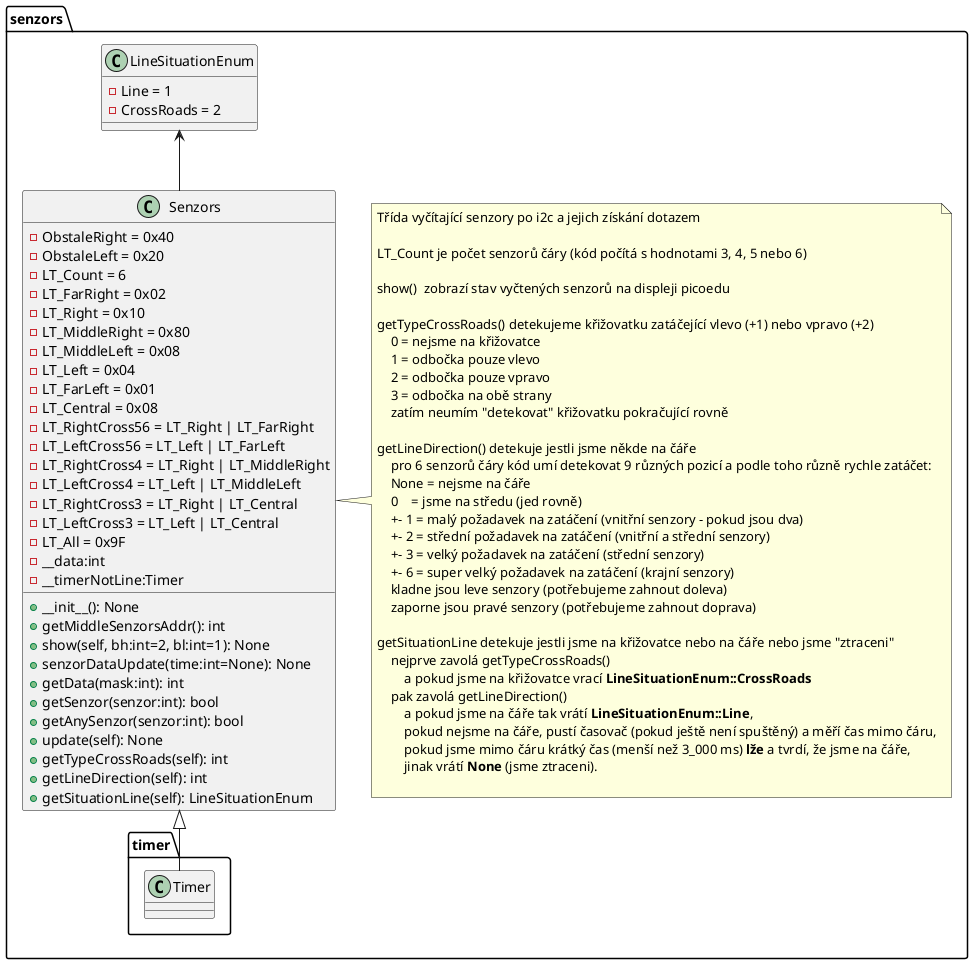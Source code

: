 @startuml senzors

namespace senzors {

    class LineSituationEnum {
        - Line = 1
        - CrossRoads = 2
    }

    class Senzors {
        - ObstaleRight = 0x40
        - ObstaleLeft = 0x20
        - LT_Count = 6
        - LT_FarRight = 0x02
        - LT_Right = 0x10
        - LT_MiddleRight = 0x80
        - LT_MiddleLeft = 0x08
        - LT_Left = 0x04
        - LT_FarLeft = 0x01
        - LT_Central = 0x08
        - LT_RightCross56 = LT_Right | LT_FarRight
        - LT_LeftCross56 = LT_Left | LT_FarLeft
        - LT_RightCross4 = LT_Right | LT_MiddleRight
        - LT_LeftCross4 = LT_Left | LT_MiddleLeft
        - LT_RightCross3 = LT_Right | LT_Central
        - LT_LeftCross3 = LT_Left | LT_Central
        - LT_All = 0x9F
        - __data:int
        - __timerNotLine:Timer
        + __init__(): None
        + getMiddleSenzorsAddr(): int
        + show(self, bh:int=2, bl:int=1): None
        + senzorDataUpdate(time:int=None): None
        + getData(mask:int): int
        + getSenzor(senzor:int): bool
        + getAnySenzor(senzor:int): bool   
        + update(self): None
        + getTypeCrossRoads(self): int        
        + getLineDirection(self): int         
        + getSituationLine(self): LineSituationEnum
    }
    note right of Senzors
        Třída vyčítající senzory po i2c a jejich získání dotazem

        LT_Count je počet senzorů čáry (kód počítá s hodnotami 3, 4, 5 nebo 6)

        show()  zobrazí stav vyčtených senzorů na displeji picoedu

        getTypeCrossRoads() detekujeme křižovatku zatáčející vlevo (+1) nebo vpravo (+2)
            0 = nejsme na křižovatce
            1 = odbočka pouze vlevo
            2 = odbočka pouze vpravo
            3 = odbočka na obě strany
            zatím neumím "detekovat" křižovatku pokračující rovně

        getLineDirection() detekuje jestli jsme někde na čáře
            pro 6 senzorů čáry kód umí detekovat 9 různých pozicí a podle toho různě rychle zatáčet:
            None = nejsme na čáře
            0    = jsme na středu (jed rovně)
            +- 1 = malý požadavek na zatáčení (vnitřní senzory - pokud jsou dva)
            +- 2 = střední požadavek na zatáčení (vnitřní a střední senzory)
            +- 3 = velký požadavek na zatáčení (střední senzory)
            +- 6 = super velký požadavek na zatáčení (krajní senzory)
            kladne jsou leve senzory (potřebujeme zahnout doleva)
            zaporne jsou pravé senzory (potřebujeme zahnout doprava)

        getSituationLine detekuje jestli jsme na křižovatce nebo na čáře nebo jsme "ztraceni"
            nejprve zavolá getTypeCrossRoads() 
                a pokud jsme na křižovatce vrací <b>LineSituationEnum::CrossRoads</b>
            pak zavolá getLineDirection()
                a pokud jsme na čáře tak vrátí <b>LineSituationEnum::Line</b>,
                pokud nejsme na čáře, pustí časovač (pokud ještě není spuštěný) a měří čas mimo čáru,
                pokud jsme mimo čáru krátký čas (menší než 3_000 ms) <b>lže</b> a tvrdí, že jsme na čáře,
                jinak vrátí <b>None</b> (jsme ztraceni).

    end note

    Senzors -up-> LineSituationEnum
    Senzors <|-- timer.Timer
}

@enduml